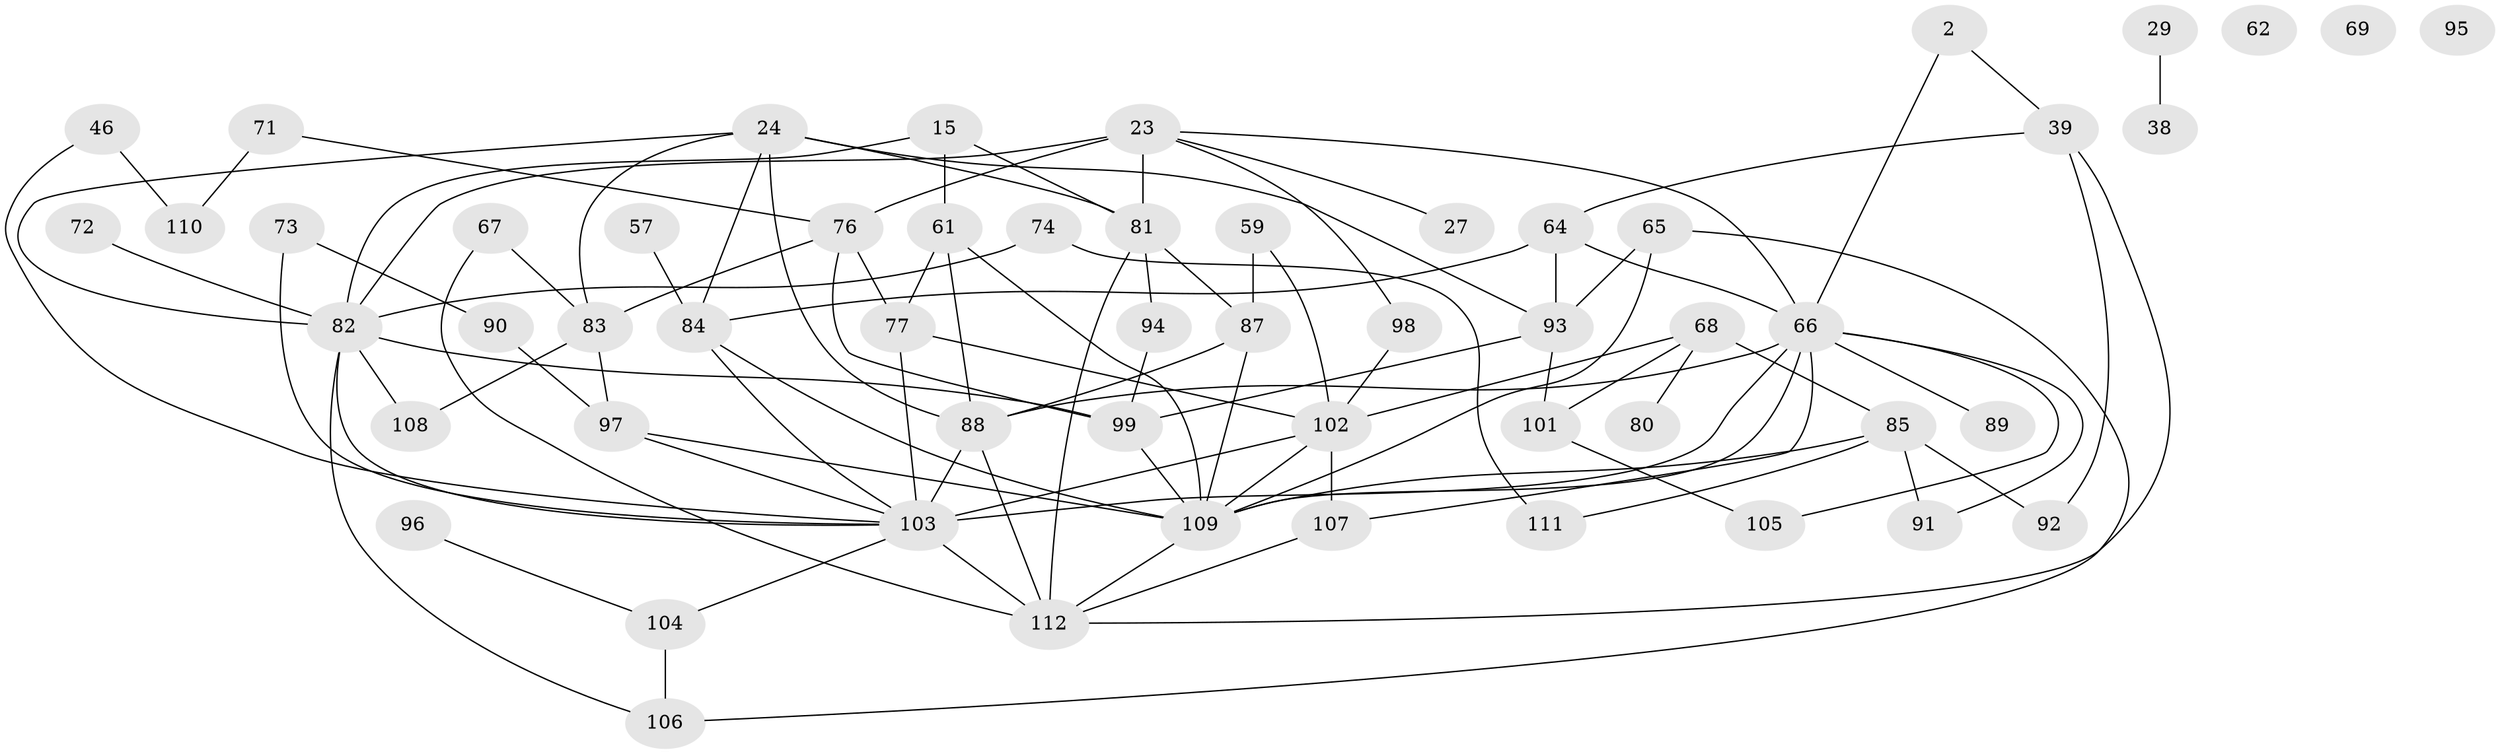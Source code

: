 // original degree distribution, {2: 0.26785714285714285, 3: 0.29464285714285715, 4: 0.13392857142857142, 5: 0.08928571428571429, 6: 0.07142857142857142, 1: 0.09821428571428571, 0: 0.026785714285714284, 7: 0.017857142857142856}
// Generated by graph-tools (version 1.1) at 2025/39/03/09/25 04:39:41]
// undirected, 56 vertices, 97 edges
graph export_dot {
graph [start="1"]
  node [color=gray90,style=filled];
  2;
  15;
  23 [super="+3+6"];
  24 [super="+4"];
  27;
  29;
  38;
  39;
  46 [super="+28"];
  57;
  59;
  61 [super="+37"];
  62;
  64 [super="+26"];
  65;
  66 [super="+55+58"];
  67;
  68 [super="+43"];
  69;
  71;
  72;
  73;
  74;
  76 [super="+22+44"];
  77 [super="+51"];
  80;
  81 [super="+20"];
  82 [super="+78"];
  83 [super="+52+18"];
  84;
  85 [super="+50"];
  87 [super="+48"];
  88 [super="+10+41+60"];
  89;
  90;
  91;
  92;
  93;
  94;
  95;
  96;
  97 [super="+17+63"];
  98;
  99;
  101 [super="+13"];
  102 [super="+9"];
  103 [super="+56"];
  104;
  105;
  106 [super="+49"];
  107;
  108;
  109 [super="+7+21+70"];
  110;
  111;
  112 [super="+79+100"];
  2 -- 39;
  2 -- 66;
  15 -- 61;
  15 -- 81;
  15 -- 82;
  23 -- 82 [weight=2];
  23 -- 98;
  23 -- 81;
  23 -- 27;
  23 -- 76;
  23 -- 66;
  24 -- 93;
  24 -- 81 [weight=2];
  24 -- 88 [weight=2];
  24 -- 84;
  24 -- 82;
  24 -- 83;
  29 -- 38;
  39 -- 92;
  39 -- 112;
  39 -- 64;
  46 -- 110;
  46 -- 103;
  57 -- 84;
  59 -- 102;
  59 -- 87;
  61 -- 109 [weight=3];
  61 -- 77;
  61 -- 88;
  64 -- 84;
  64 -- 93;
  64 -- 66;
  65 -- 93;
  65 -- 106;
  65 -- 109;
  66 -- 105;
  66 -- 109 [weight=3];
  66 -- 88 [weight=2];
  66 -- 107;
  66 -- 89;
  66 -- 91;
  66 -- 103 [weight=2];
  67 -- 83;
  67 -- 112;
  68 -- 80 [weight=2];
  68 -- 102 [weight=2];
  68 -- 101;
  68 -- 85;
  71 -- 110;
  71 -- 76;
  72 -- 82;
  73 -- 90;
  73 -- 103;
  74 -- 82;
  74 -- 111;
  76 -- 99;
  76 -- 77;
  76 -- 83;
  77 -- 102;
  77 -- 103;
  81 -- 112 [weight=3];
  81 -- 87;
  81 -- 94;
  82 -- 108;
  82 -- 99;
  82 -- 106;
  82 -- 103;
  83 -- 108;
  83 -- 97;
  84 -- 109;
  84 -- 103;
  85 -- 91;
  85 -- 92;
  85 -- 109;
  85 -- 111;
  87 -- 109;
  87 -- 88;
  88 -- 112;
  88 -- 103 [weight=3];
  90 -- 97;
  93 -- 99;
  93 -- 101;
  94 -- 99;
  96 -- 104;
  97 -- 109;
  97 -- 103;
  98 -- 102;
  99 -- 109;
  101 -- 105;
  102 -- 107;
  102 -- 109;
  102 -- 103 [weight=2];
  103 -- 104;
  103 -- 112 [weight=2];
  104 -- 106;
  107 -- 112;
  109 -- 112 [weight=2];
}
